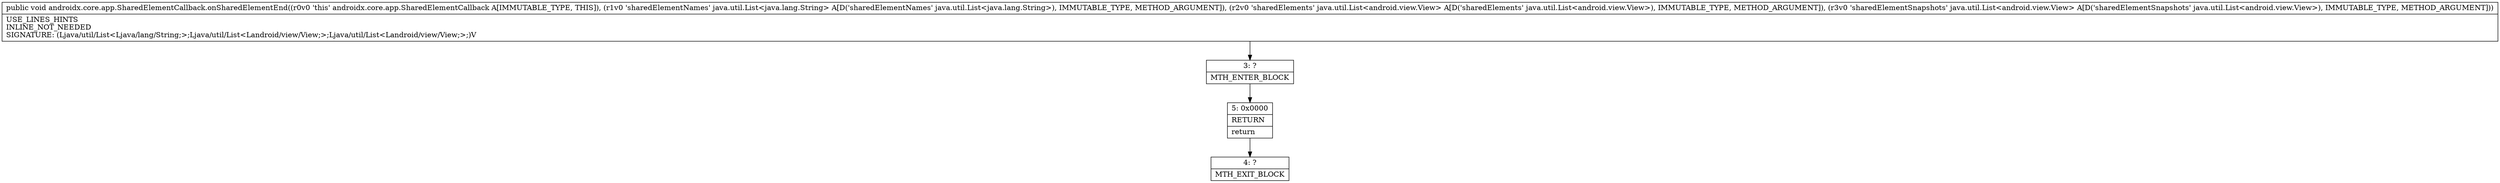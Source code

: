digraph "CFG forandroidx.core.app.SharedElementCallback.onSharedElementEnd(Ljava\/util\/List;Ljava\/util\/List;Ljava\/util\/List;)V" {
Node_3 [shape=record,label="{3\:\ ?|MTH_ENTER_BLOCK\l}"];
Node_5 [shape=record,label="{5\:\ 0x0000|RETURN\l|return\l}"];
Node_4 [shape=record,label="{4\:\ ?|MTH_EXIT_BLOCK\l}"];
MethodNode[shape=record,label="{public void androidx.core.app.SharedElementCallback.onSharedElementEnd((r0v0 'this' androidx.core.app.SharedElementCallback A[IMMUTABLE_TYPE, THIS]), (r1v0 'sharedElementNames' java.util.List\<java.lang.String\> A[D('sharedElementNames' java.util.List\<java.lang.String\>), IMMUTABLE_TYPE, METHOD_ARGUMENT]), (r2v0 'sharedElements' java.util.List\<android.view.View\> A[D('sharedElements' java.util.List\<android.view.View\>), IMMUTABLE_TYPE, METHOD_ARGUMENT]), (r3v0 'sharedElementSnapshots' java.util.List\<android.view.View\> A[D('sharedElementSnapshots' java.util.List\<android.view.View\>), IMMUTABLE_TYPE, METHOD_ARGUMENT]))  | USE_LINES_HINTS\lINLINE_NOT_NEEDED\lSIGNATURE: (Ljava\/util\/List\<Ljava\/lang\/String;\>;Ljava\/util\/List\<Landroid\/view\/View;\>;Ljava\/util\/List\<Landroid\/view\/View;\>;)V\l}"];
MethodNode -> Node_3;Node_3 -> Node_5;
Node_5 -> Node_4;
}

